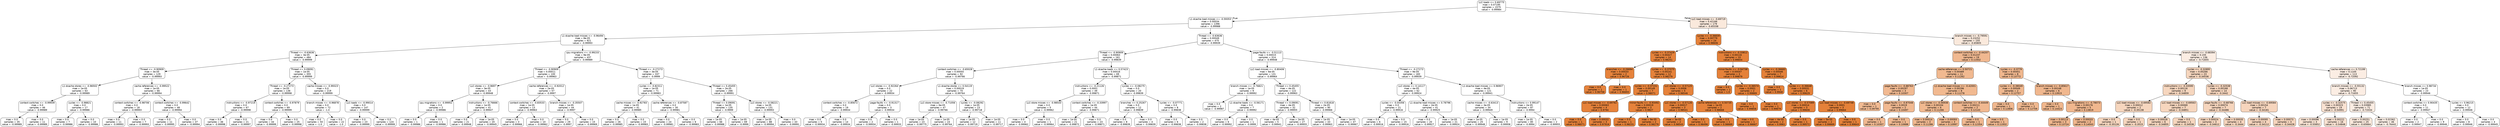 digraph Tree {
node [shape=box, style="filled, rounded", color="black", fontname=helvetica] ;
edge [fontname=helvetica] ;
0 [label="LLC-loads <= 0.69775\nmae = 0.07195\nsamples = 1575\nvalue = -0.99984", fillcolor="#e5813900"] ;
1 [label="L1-dcache-load-misses <= -0.59353\nmae = 0.00034\nsamples = 1396\nvalue = -0.99988", fillcolor="#e5813900"] ;
0 -> 1 [labeldistance=2.5, labelangle=45, headlabel="True"] ;
2 [label="L1-dcache-load-misses <= -0.96494\nmae = 8e-05\nsamples = 921\nvalue = -0.99993", fillcolor="#e5813900"] ;
1 -> 2 ;
3 [label="Thread <= -0.63636\nmae = 3e-05\nsamples = 484\nvalue = -0.99999", fillcolor="#e5813900"] ;
2 -> 3 ;
4 [label="Thread <= -0.90909\nmae = 3e-05\nsamples = 129\nvalue = -0.99993", fillcolor="#e5813900"] ;
3 -> 4 ;
5 [label="L1-dcache-stores <= -0.96502\nmae = 1e-05\nsamples = 63\nvalue = -0.99989", fillcolor="#e5813900"] ;
4 -> 5 ;
6 [label="context-switches <= -0.99939\nmae = 0.0\nsamples = 46\nvalue = -0.99989", fillcolor="#e5813900"] ;
5 -> 6 ;
7 [label="mae = 0.0\nsamples = 35\nvalue = -0.99989", fillcolor="#e5813900"] ;
6 -> 7 ;
8 [label="mae = 0.0\nsamples = 11\nvalue = -0.99989", fillcolor="#e5813900"] ;
6 -> 8 ;
9 [label="cycles <= -0.98821\nmae = 0.0\nsamples = 17\nvalue = -0.99986", fillcolor="#e5813900"] ;
5 -> 9 ;
10 [label="mae = 0.0\nsamples = 7\nvalue = -0.99986", fillcolor="#e5813900"] ;
9 -> 10 ;
11 [label="mae = 0.0\nsamples = 10\nvalue = -0.99986", fillcolor="#e5813900"] ;
9 -> 11 ;
12 [label="cache-references <= -0.99522\nmae = 1e-05\nsamples = 66\nvalue = -0.99994", fillcolor="#e5813900"] ;
4 -> 12 ;
13 [label="context-switches <= -0.98706\nmae = 0.0\nsamples = 18\nvalue = -0.99993", fillcolor="#e5813900"] ;
12 -> 13 ;
14 [label="mae = 0.0\nsamples = 11\nvalue = -0.99993", fillcolor="#e5813900"] ;
13 -> 14 ;
15 [label="mae = 0.0\nsamples = 7\nvalue = -0.99993", fillcolor="#e5813900"] ;
13 -> 15 ;
16 [label="context-switches <= -0.99642\nmae = 0.0\nsamples = 48\nvalue = -0.99994", fillcolor="#e5813900"] ;
12 -> 16 ;
17 [label="mae = 0.0\nsamples = 11\nvalue = -0.99995", fillcolor="#e5813900"] ;
16 -> 17 ;
18 [label="mae = 0.0\nsamples = 37\nvalue = -0.99994", fillcolor="#e5813900"] ;
16 -> 18 ;
19 [label="Thread <= 0.09091\nmae = 1e-05\nsamples = 355\nvalue = -0.99999", fillcolor="#e5813900"] ;
3 -> 19 ;
20 [label="Thread <= -0.27273\nmae = 1e-05\nsamples = 136\nvalue = -0.99998", fillcolor="#e5813900"] ;
19 -> 20 ;
21 [label="instructions <= -0.97219\nmae = 0.0\nsamples = 67\nvalue = -0.99998", fillcolor="#e5813900"] ;
20 -> 21 ;
22 [label="mae = 0.0\nsamples = 46\nvalue = -0.99998", fillcolor="#e5813900"] ;
21 -> 22 ;
23 [label="mae = 0.0\nsamples = 21\nvalue = -0.99997", fillcolor="#e5813900"] ;
21 -> 23 ;
24 [label="context-switches <= -0.97879\nmae = 0.0\nsamples = 69\nvalue = -0.99999", fillcolor="#e5813900"] ;
20 -> 24 ;
25 [label="mae = 0.0\nsamples = 44\nvalue = -0.99999", fillcolor="#e5813900"] ;
24 -> 25 ;
26 [label="mae = 0.0\nsamples = 25\nvalue = -0.99998", fillcolor="#e5813900"] ;
24 -> 26 ;
27 [label="cache-misses <= -0.99323\nmae = 0.0\nsamples = 219\nvalue = -0.99999", fillcolor="#e5813900"] ;
19 -> 27 ;
28 [label="branch-misses <= -0.96878\nmae = 0.0\nsamples = 72\nvalue = -1.0", fillcolor="#e5813900"] ;
27 -> 28 ;
29 [label="mae = 0.0\nsamples = 50\nvalue = -1.0", fillcolor="#e5813900"] ;
28 -> 29 ;
30 [label="mae = 0.0\nsamples = 22\nvalue = -1.0", fillcolor="#e5813900"] ;
28 -> 30 ;
31 [label="LLC-loads <= -0.99014\nmae = 0.0\nsamples = 147\nvalue = -0.99999", fillcolor="#e5813900"] ;
27 -> 31 ;
32 [label="mae = 0.0\nsamples = 23\nvalue = -0.99999", fillcolor="#e5813900"] ;
31 -> 32 ;
33 [label="mae = 0.0\nsamples = 124\nvalue = -0.99999", fillcolor="#e5813900"] ;
31 -> 33 ;
34 [label="cpu-migrations <= -0.99233\nmae = 9e-05\nsamples = 437\nvalue = -0.99989", fillcolor="#e5813900"] ;
2 -> 34 ;
35 [label="Thread <= -0.90909\nmae = 0.00011\nsamples = 100\nvalue = -0.99963", fillcolor="#e5813900"] ;
34 -> 35 ;
36 [label="LLC-stores <= -0.9697\nmae = 3e-05\nsamples = 43\nvalue = -0.99948", fillcolor="#e5813900"] ;
35 -> 36 ;
37 [label="cpu-migrations <= -0.99952\nmae = 0.0\nsamples = 2\nvalue = -0.99986", fillcolor="#e5813900"] ;
36 -> 37 ;
38 [label="mae = 0.0\nsamples = 1\nvalue = -0.99986", fillcolor="#e5813900"] ;
37 -> 38 ;
39 [label="mae = 0.0\nsamples = 1\nvalue = -0.99986", fillcolor="#e5813900"] ;
37 -> 39 ;
40 [label="instructions <= -0.76666\nmae = 1e-05\nsamples = 41\nvalue = -0.99947", fillcolor="#e5813900"] ;
36 -> 40 ;
41 [label="mae = 0.0\nsamples = 21\nvalue = -0.99948", fillcolor="#e5813900"] ;
40 -> 41 ;
42 [label="mae = 1e-05\nsamples = 20\nvalue = -0.99945", fillcolor="#e5813900"] ;
40 -> 42 ;
43 [label="cache-references <= -0.92012\nmae = 2e-05\nsamples = 57\nvalue = -0.9997", fillcolor="#e5813900"] ;
35 -> 43 ;
44 [label="context-switches <= -0.83533\nmae = 1e-05\nsamples = 13\nvalue = -0.99963", fillcolor="#e5813900"] ;
43 -> 44 ;
45 [label="mae = 0.0\nsamples = 3\nvalue = -0.99966", fillcolor="#e5813900"] ;
44 -> 45 ;
46 [label="mae = 0.0\nsamples = 10\nvalue = -0.99962", fillcolor="#e5813900"] ;
44 -> 46 ;
47 [label="branch-misses <= -0.35507\nmae = 1e-05\nsamples = 44\nvalue = -0.9997", fillcolor="#e5813900"] ;
43 -> 47 ;
48 [label="mae = 0.0\nsamples = 29\nvalue = -0.9997", fillcolor="#e5813900"] ;
47 -> 48 ;
49 [label="mae = 0.0\nsamples = 15\nvalue = -0.99969", fillcolor="#e5813900"] ;
47 -> 49 ;
50 [label="Thread <= -0.27273\nmae = 3e-05\nsamples = 337\nvalue = -0.9999", fillcolor="#e5813900"] ;
34 -> 50 ;
51 [label="cycles <= -0.82311\nmae = 1e-05\nsamples = 71\nvalue = -0.99983", fillcolor="#e5813900"] ;
50 -> 51 ;
52 [label="cache-misses <= -0.92783\nmae = 1e-05\nsamples = 41\nvalue = -0.99985", fillcolor="#e5813900"] ;
51 -> 52 ;
53 [label="mae = 0.0\nsamples = 26\nvalue = -0.99985", fillcolor="#e5813900"] ;
52 -> 53 ;
54 [label="mae = 0.0\nsamples = 15\nvalue = -0.99983", fillcolor="#e5813900"] ;
52 -> 54 ;
55 [label="cache-references <= -0.87587\nmae = 0.0\nsamples = 30\nvalue = -0.99981", fillcolor="#e5813900"] ;
51 -> 55 ;
56 [label="mae = 0.0\nsamples = 24\nvalue = -0.99981", fillcolor="#e5813900"] ;
55 -> 56 ;
57 [label="mae = 0.0\nsamples = 6\nvalue = -0.99983", fillcolor="#e5813900"] ;
55 -> 57 ;
58 [label="Thread <= 0.45455\nmae = 2e-05\nsamples = 266\nvalue = -0.99991", fillcolor="#e5813900"] ;
50 -> 58 ;
59 [label="Thread <= 0.09091\nmae = 1e-05\nsamples = 135\nvalue = -0.9999", fillcolor="#e5813900"] ;
58 -> 59 ;
60 [label="mae = 1e-05\nsamples = 66\nvalue = -0.99988", fillcolor="#e5813900"] ;
59 -> 60 ;
61 [label="mae = 1e-05\nsamples = 69\nvalue = -0.9999", fillcolor="#e5813900"] ;
59 -> 61 ;
62 [label="LLC-stores <= -0.58221\nmae = 1e-05\nsamples = 131\nvalue = -0.99993", fillcolor="#e5813900"] ;
58 -> 62 ;
63 [label="mae = 1e-05\nsamples = 88\nvalue = -0.99994", fillcolor="#e5813900"] ;
62 -> 63 ;
64 [label="mae = 0.0\nsamples = 43\nvalue = -0.99991", fillcolor="#e5813900"] ;
62 -> 64 ;
65 [label="Thread <= -0.63636\nmae = 0.00049\nsamples = 475\nvalue = -0.99939", fillcolor="#e5813900"] ;
1 -> 65 ;
66 [label="Thread <= -0.90909\nmae = 0.00063\nsamples = 161\nvalue = -0.99839", fillcolor="#e5813900"] ;
65 -> 66 ;
67 [label="context-switches <= -0.65028\nmae = 0.00055\nsamples = 92\nvalue = -0.99766", fillcolor="#e5813900"] ;
66 -> 67 ;
68 [label="LLC-stores <= -0.92264\nmae = 0.0\nsamples = 22\nvalue = -0.99934", fillcolor="#e5813900"] ;
67 -> 68 ;
69 [label="context-switches <= -0.85672\nmae = 0.0\nsamples = 19\nvalue = -0.99934", fillcolor="#e5813900"] ;
68 -> 69 ;
70 [label="mae = 0.0\nsamples = 5\nvalue = -0.99934", fillcolor="#e5813900"] ;
69 -> 70 ;
71 [label="mae = 0.0\nsamples = 14\nvalue = -0.99934", fillcolor="#e5813900"] ;
69 -> 71 ;
72 [label="page-faults <= -0.91317\nmae = 0.0\nsamples = 3\nvalue = -0.99934", fillcolor="#e5813900"] ;
68 -> 72 ;
73 [label="mae = 0.0\nsamples = 2\nvalue = -0.99934", fillcolor="#e5813900"] ;
72 -> 73 ;
74 [label="mae = 0.0\nsamples = 1\nvalue = -0.99933", fillcolor="#e5813900"] ;
72 -> 74 ;
75 [label="L1-dcache-stores <= 0.54119\nmae = 0.00019\nsamples = 70\nvalue = -0.99764", fillcolor="#e5813900"] ;
67 -> 75 ;
76 [label="LLC-store-misses <= -0.71056\nmae = 6e-05\nsamples = 47\nvalue = -0.99766", fillcolor="#e5813900"] ;
75 -> 76 ;
77 [label="mae = 1e-05\nsamples = 23\nvalue = -0.99775", fillcolor="#e5813900"] ;
76 -> 77 ;
78 [label="mae = 1e-05\nsamples = 24\nvalue = -0.99764", fillcolor="#e5813900"] ;
76 -> 78 ;
79 [label="cycles <= -0.08292\nmae = 1e-05\nsamples = 23\nvalue = -0.99718", fillcolor="#e5813900"] ;
75 -> 79 ;
80 [label="mae = 1e-05\nsamples = 12\nvalue = -0.99719", fillcolor="#e5813900"] ;
79 -> 80 ;
81 [label="mae = 1e-05\nsamples = 11\nvalue = -0.99717", fillcolor="#e5813900"] ;
79 -> 81 ;
82 [label="L1-dcache-loads <= 0.57423\nmae = 0.00016\nsamples = 69\nvalue = -0.99871", fillcolor="#e5813900"] ;
66 -> 82 ;
83 [label="instructions <= -0.21126\nmae = 0.0001\nsamples = 49\nvalue = -0.99871", fillcolor="#e5813900"] ;
82 -> 83 ;
84 [label="LLC-store-misses <= -0.98543\nmae = 0.0\nsamples = 5\nvalue = -0.99962", fillcolor="#e5813900"] ;
83 -> 84 ;
85 [label="mae = 0.0\nsamples = 4\nvalue = -0.99962", fillcolor="#e5813900"] ;
84 -> 85 ;
86 [label="mae = 0.0\nsamples = 1\nvalue = -0.99964", fillcolor="#e5813900"] ;
84 -> 86 ;
87 [label="context-switches <= -0.33997\nmae = 1e-05\nsamples = 44\nvalue = -0.99871", fillcolor="#e5813900"] ;
83 -> 87 ;
88 [label="mae = 1e-05\nsamples = 21\nvalue = -0.99872", fillcolor="#e5813900"] ;
87 -> 88 ;
89 [label="mae = 0.0\nsamples = 23\nvalue = -0.99871", fillcolor="#e5813900"] ;
87 -> 89 ;
90 [label="cycles <= -0.08275\nmae = 0.0\nsamples = 20\nvalue = -0.99839", fillcolor="#e5813900"] ;
82 -> 90 ;
91 [label="branches <= 0.25267\nmae = 0.0\nsamples = 12\nvalue = -0.99839", fillcolor="#e5813900"] ;
90 -> 91 ;
92 [label="mae = 0.0\nsamples = 8\nvalue = -0.99839", fillcolor="#e5813900"] ;
91 -> 92 ;
93 [label="mae = 0.0\nsamples = 4\nvalue = -0.99839", fillcolor="#e5813900"] ;
91 -> 93 ;
94 [label="cycles <= -0.07771\nmae = 0.0\nsamples = 8\nvalue = -0.99838", fillcolor="#e5813900"] ;
90 -> 94 ;
95 [label="mae = 0.0\nsamples = 6\nvalue = -0.99838", fillcolor="#e5813900"] ;
94 -> 95 ;
96 [label="mae = 0.0\nsamples = 2\nvalue = -0.99838", fillcolor="#e5813900"] ;
94 -> 96 ;
97 [label="page-faults <= -0.51113\nmae = 0.00015\nsamples = 314\nvalue = -0.99948", fillcolor="#e5813900"] ;
65 -> 97 ;
98 [label="LLC-load-misses <= -0.80406\nmae = 6e-05\nsamples = 131\nvalue = -0.99964", fillcolor="#e5813900"] ;
97 -> 98 ;
99 [label="branch-misses <= -0.76821\nmae = 1e-05\nsamples = 9\nvalue = -0.99992", fillcolor="#e5813900"] ;
98 -> 99 ;
100 [label="mae = 0.0\nsamples = 2\nvalue = -0.99987", fillcolor="#e5813900"] ;
99 -> 100 ;
101 [label="L1-dcache-loads <= -0.56171\nmae = 0.0\nsamples = 7\nvalue = -0.99992", fillcolor="#e5813900"] ;
99 -> 101 ;
102 [label="mae = 0.0\nsamples = 6\nvalue = -0.99992", fillcolor="#e5813900"] ;
101 -> 102 ;
103 [label="mae = 0.0\nsamples = 1\nvalue = -0.9999", fillcolor="#e5813900"] ;
101 -> 103 ;
104 [label="Thread <= 0.45455\nmae = 4e-05\nsamples = 122\nvalue = -0.99963", fillcolor="#e5813900"] ;
98 -> 104 ;
105 [label="Thread <= 0.09091\nmae = 4e-05\nsamples = 32\nvalue = -0.99955", fillcolor="#e5813900"] ;
104 -> 105 ;
106 [label="mae = 4e-05\nsamples = 5\nvalue = -0.99941", fillcolor="#e5813900"] ;
105 -> 106 ;
107 [label="mae = 2e-05\nsamples = 27\nvalue = -0.99955", fillcolor="#e5813900"] ;
105 -> 107 ;
108 [label="Thread <= 0.81818\nmae = 2e-05\nsamples = 90\nvalue = -0.99966", fillcolor="#e5813900"] ;
104 -> 108 ;
109 [label="mae = 1e-05\nsamples = 43\nvalue = -0.99963", fillcolor="#e5813900"] ;
108 -> 109 ;
110 [label="mae = 1e-05\nsamples = 47\nvalue = -0.99967", fillcolor="#e5813900"] ;
108 -> 110 ;
111 [label="Thread <= -0.27273\nmae = 9e-05\nsamples = 183\nvalue = -0.99939", fillcolor="#e5813900"] ;
97 -> 111 ;
112 [label="LLC-stores <= 0.14117\nmae = 4e-05\nsamples = 62\nvalue = -0.99924", fillcolor="#e5813900"] ;
111 -> 112 ;
113 [label="cycles <= -0.04356\nmae = 0.0\nsamples = 21\nvalue = -0.99916", fillcolor="#e5813900"] ;
112 -> 113 ;
114 [label="mae = 0.0\nsamples = 6\nvalue = -0.99916", fillcolor="#e5813900"] ;
113 -> 114 ;
115 [label="mae = 0.0\nsamples = 15\nvalue = -0.99916", fillcolor="#e5813900"] ;
113 -> 115 ;
116 [label="L1-dcache-load-misses <= 0.78796\nmae = 2e-05\nsamples = 41\nvalue = -0.99925", fillcolor="#e5813900"] ;
112 -> 116 ;
117 [label="mae = 0.0\nsamples = 20\nvalue = -0.99927", fillcolor="#e5813900"] ;
116 -> 117 ;
118 [label="mae = 1e-05\nsamples = 21\nvalue = -0.99924", fillcolor="#e5813900"] ;
116 -> 118 ;
119 [label="L1-dcache-load-misses <= 0.96907\nmae = 4e-05\nsamples = 121\nvalue = -0.99941", fillcolor="#e5813900"] ;
111 -> 119 ;
120 [label="cache-misses <= -0.63413\nmae = 3e-05\nsamples = 34\nvalue = -0.99949", fillcolor="#e5813900"] ;
119 -> 120 ;
121 [label="mae = 1e-05\nsamples = 25\nvalue = -0.99948", fillcolor="#e5813900"] ;
120 -> 121 ;
122 [label="mae = 1e-05\nsamples = 9\nvalue = -0.99958", fillcolor="#e5813900"] ;
120 -> 122 ;
123 [label="instructions <= 0.99147\nmae = 2e-05\nsamples = 87\nvalue = -0.9994", fillcolor="#e5813900"] ;
119 -> 123 ;
124 [label="mae = 1e-05\nsamples = 85\nvalue = -0.9994", fillcolor="#e5813900"] ;
123 -> 124 ;
125 [label="mae = 0.0\nsamples = 2\nvalue = -0.99955", fillcolor="#e5813900"] ;
123 -> 125 ;
126 [label="LLC-load-misses <= -0.69719\nmae = 0.42166\nsamples = 179\nvalue = -0.65338", fillcolor="#e581392c"] ;
0 -> 126 [labeldistance=2.5, labelangle=-45, headlabel="False"] ;
127 [label="cycles <= -0.36839\nmae = 0.00779\nsamples = 24\nvalue = 0.98606", fillcolor="#e58139fd"] ;
126 -> 127 ;
128 [label="cycles <= -0.37429\nmae = 0.00427\nsamples = 14\nvalue = 0.98251", fillcolor="#e58139fd"] ;
127 -> 128 ;
129 [label="branches <= -0.26694\nmae = 0.00033\nsamples = 2\nvalue = 0.96726", fillcolor="#e58139fb"] ;
128 -> 129 ;
130 [label="mae = 0.0\nsamples = 1\nvalue = 0.96758", fillcolor="#e58139fb"] ;
129 -> 130 ;
131 [label="mae = 0.0\nsamples = 1\nvalue = 0.96693", fillcolor="#e58139fb"] ;
129 -> 131 ;
132 [label="cycles <= -0.37075\nmae = 0.00241\nsamples = 12\nvalue = 0.98279", fillcolor="#e58139fd"] ;
128 -> 132 ;
133 [label="cycles <= -0.37151\nmae = 0.00149\nsamples = 7\nvalue = 0.98071", fillcolor="#e58139fd"] ;
132 -> 133 ;
134 [label="LLC-load-misses <= -0.69762\nmae = 0.00063\nsamples = 4\nvalue = 0.9794", fillcolor="#e58139fc"] ;
133 -> 134 ;
135 [label="mae = 0.0\nsamples = 1\nvalue = 0.98071", fillcolor="#e58139fd"] ;
134 -> 135 ;
136 [label="mae = 0.00032\nsamples = 3\nvalue = 0.97916", fillcolor="#e58139fc"] ;
134 -> 136 ;
137 [label="minor-faults <= -0.93492\nmae = 0.00019\nsamples = 3\nvalue = 0.9827", fillcolor="#e58139fd"] ;
133 -> 137 ;
138 [label="mae = 0.0\nsamples = 1\nvalue = 0.98231", fillcolor="#e58139fd"] ;
137 -> 138 ;
139 [label="mae = 9e-05\nsamples = 2\nvalue = 0.98279", fillcolor="#e58139fd"] ;
137 -> 139 ;
140 [label="LLC-stores <= -0.57125\nmae = 0.0006\nsamples = 5\nvalue = 0.98546", fillcolor="#e58139fd"] ;
132 -> 140 ;
141 [label="LLC-stores <= -0.57126\nmae = 0.00017\nsamples = 3\nvalue = 0.98541", fillcolor="#e58139fd"] ;
140 -> 141 ;
142 [label="mae = 3e-05\nsamples = 2\nvalue = 0.98543", fillcolor="#e58139fd"] ;
141 -> 142 ;
143 [label="mae = 0.0\nsamples = 1\nvalue = 0.98496", fillcolor="#e58139fd"] ;
141 -> 143 ;
144 [label="cache-references <= 0.50735\nmae = 1e-05\nsamples = 2\nvalue = 0.98668", fillcolor="#e58139fd"] ;
140 -> 144 ;
145 [label="mae = 0.0\nsamples = 1\nvalue = 0.98669", fillcolor="#e58139fd"] ;
144 -> 145 ;
146 [label="mae = 0.0\nsamples = 1\nvalue = 0.98667", fillcolor="#e58139fd"] ;
144 -> 146 ;
147 [label="instructions <= -0.33812\nmae = 0.00116\nsamples = 10\nvalue = 0.99654", fillcolor="#e58139ff"] ;
127 -> 147 ;
148 [label="minor-faults <= -0.94738\nmae = 0.00047\nsamples = 3\nvalue = 0.99879", fillcolor="#e58139ff"] ;
147 -> 148 ;
149 [label="mae = 0.0\nsamples = 1\nvalue = 1.0", fillcolor="#e58139ff"] ;
148 -> 149 ;
150 [label="cycles <= -0.36574\nmae = 0.0001\nsamples = 2\nvalue = 0.99869", fillcolor="#e58139ff"] ;
148 -> 150 ;
151 [label="mae = 0.0\nsamples = 1\nvalue = 0.99858", fillcolor="#e58139ff"] ;
150 -> 151 ;
152 [label="mae = 0.0\nsamples = 1\nvalue = 0.99879", fillcolor="#e58139ff"] ;
150 -> 152 ;
153 [label="cycles <= -0.36683\nmae = 0.00046\nsamples = 7\nvalue = 0.99614", fillcolor="#e58139ff"] ;
147 -> 153 ;
154 [label="mae = 0.0\nsamples = 1\nvalue = 0.9948", fillcolor="#e58139fe"] ;
153 -> 154 ;
155 [label="cycles <= -0.36648\nmae = 0.00031\nsamples = 6\nvalue = 0.99629", fillcolor="#e58139ff"] ;
153 -> 155 ;
156 [label="LLC-stores <= -0.57089\nmae = 0.00014\nsamples = 3\nvalue = 0.99606", fillcolor="#e58139fe"] ;
155 -> 156 ;
157 [label="mae = 4e-05\nsamples = 2\nvalue = 0.9961", fillcolor="#e58139ff"] ;
156 -> 157 ;
158 [label="mae = 0.0\nsamples = 1\nvalue = 0.99572", fillcolor="#e58139fe"] ;
156 -> 158 ;
159 [label="LLC-load-misses <= -0.69748\nmae = 0.0001\nsamples = 3\nvalue = 0.99664", fillcolor="#e58139ff"] ;
155 -> 159 ;
160 [label="mae = 5e-05\nsamples = 2\nvalue = 0.99669", fillcolor="#e58139ff"] ;
159 -> 160 ;
161 [label="mae = 0.0\nsamples = 1\nvalue = 0.99643", fillcolor="#e58139ff"] ;
159 -> 161 ;
162 [label="branch-misses <= -0.79591\nmae = 0.23252\nsamples = 155\nvalue = -0.65805", fillcolor="#e581392c"] ;
126 -> 162 ;
163 [label="context-switches <= -0.44207\nmae = 0.01237\nsamples = 19\nvalue = 0.11932", fillcolor="#e581398f"] ;
162 -> 163 ;
164 [label="cache-references <= 0.50721\nmae = 0.00489\nsamples = 11\nvalue = 0.11262", fillcolor="#e581398e"] ;
163 -> 164 ;
165 [label="page-faults <= -0.88763\nmae = 0.00297\nsamples = 3\nvalue = 0.10307", fillcolor="#e581398d"] ;
164 -> 165 ;
166 [label="mae = 0.0\nsamples = 1\nvalue = 0.09795", fillcolor="#e581398c"] ;
165 -> 166 ;
167 [label="page-faults <= -0.87048\nmae = 0.0019\nsamples = 2\nvalue = 0.10497", fillcolor="#e581398d"] ;
165 -> 167 ;
168 [label="mae = 0.0\nsamples = 1\nvalue = 0.10307", fillcolor="#e581398d"] ;
167 -> 168 ;
169 [label="mae = 0.0\nsamples = 1\nvalue = 0.10688", fillcolor="#e581398d"] ;
167 -> 169 ;
170 [label="L1-dcache-load-misses <= -0.42001\nmae = 0.00296\nsamples = 8\nvalue = 0.11278", fillcolor="#e581398e"] ;
164 -> 170 ;
171 [label="LLC-stores <= -0.56938\nmae = 0.00104\nsamples = 6\nvalue = 0.11266", fillcolor="#e581398e"] ;
170 -> 171 ;
172 [label="mae = 0.00014\nsamples = 3\nvalue = 0.11286", fillcolor="#e581398e"] ;
171 -> 172 ;
173 [label="mae = 0.00093\nsamples = 3\nvalue = 0.10997", fillcolor="#e581398e"] ;
171 -> 173 ;
174 [label="context-switches <= -0.44449\nmae = 0.00211\nsamples = 2\nvalue = 0.12143", fillcolor="#e581398f"] ;
170 -> 174 ;
175 [label="mae = 0.0\nsamples = 1\nvalue = 0.12354", fillcolor="#e581398f"] ;
174 -> 175 ;
176 [label="mae = 0.0\nsamples = 1\nvalue = 0.11932", fillcolor="#e581398f"] ;
174 -> 176 ;
177 [label="cycles <= -0.3779\nmae = 0.00451\nsamples = 8\nvalue = 0.13772", fillcolor="#e5813991"] ;
163 -> 177 ;
178 [label="cycles <= -0.38049\nmae = 0.00049\nsamples = 2\nvalue = 0.12757", fillcolor="#e5813990"] ;
177 -> 178 ;
179 [label="mae = 0.0\nsamples = 1\nvalue = 0.12806", fillcolor="#e5813990"] ;
178 -> 179 ;
180 [label="mae = 0.0\nsamples = 1\nvalue = 0.12709", fillcolor="#e5813990"] ;
178 -> 180 ;
181 [label="branch-misses <= -0.85617\nmae = 0.00248\nsamples = 6\nvalue = 0.13915", fillcolor="#e5813991"] ;
177 -> 181 ;
182 [label="mae = 0.0\nsamples = 1\nvalue = 0.14423", fillcolor="#e5813992"] ;
181 -> 182 ;
183 [label="cpu-migrations <= -0.78073\nmae = 0.00176\nsamples = 5\nvalue = 0.13819", fillcolor="#e5813991"] ;
181 -> 183 ;
184 [label="mae = 0.00113\nsamples = 3\nvalue = 0.13724", fillcolor="#e5813991"] ;
183 -> 184 ;
185 [label="mae = 0.00033\nsamples = 2\nvalue = 0.14043", fillcolor="#e5813991"] ;
183 -> 185 ;
186 [label="branch-misses <= -0.68394\nmae = 0.155\nsamples = 136\nvalue = -0.71655", fillcolor="#e5813924"] ;
162 -> 186 ;
187 [label="cycles <= -0.32895\nmae = 0.00266\nsamples = 23\nvalue = -0.34536", fillcolor="#e5813953"] ;
186 -> 187 ;
188 [label="instructions <= -0.33595\nmae = 0.00116\nsamples = 9\nvalue = -0.34859", fillcolor="#e5813953"] ;
187 -> 188 ;
189 [label="LLC-load-misses <= -0.69582\nmae = 0.00012\nsamples = 2\nvalue = -0.35138", fillcolor="#e5813953"] ;
188 -> 189 ;
190 [label="mae = 0.0\nsamples = 1\nvalue = -0.35126", fillcolor="#e5813953"] ;
189 -> 190 ;
191 [label="mae = 0.0\nsamples = 1\nvalue = -0.3515", fillcolor="#e5813953"] ;
189 -> 191 ;
192 [label="LLC-load-misses <= -0.69563\nmae = 0.00069\nsamples = 7\nvalue = -0.34851", fillcolor="#e5813953"] ;
188 -> 192 ;
193 [label="mae = 0.00028\nsamples = 6\nvalue = -0.34855", fillcolor="#e5813953"] ;
192 -> 193 ;
194 [label="mae = 0.0\nsamples = 1\nvalue = -0.34536", fillcolor="#e5813953"] ;
192 -> 194 ;
195 [label="cycles <= -0.32538\nmae = 0.00168\nsamples = 14\nvalue = -0.3442", fillcolor="#e5813954"] ;
187 -> 195 ;
196 [label="page-faults <= -0.68766\nmae = 0.00074\nsamples = 7\nvalue = -0.34486", fillcolor="#e5813954"] ;
195 -> 196 ;
197 [label="mae = 0.00024\nsamples = 3\nvalue = -0.34612", fillcolor="#e5813953"] ;
196 -> 197 ;
198 [label="mae = 0.00035\nsamples = 4\nvalue = -0.3444", fillcolor="#e5813954"] ;
196 -> 198 ;
199 [label="LLC-load-misses <= -0.69584\nmae = 0.00154\nsamples = 7\nvalue = -0.34181", fillcolor="#e5813954"] ;
195 -> 199 ;
200 [label="mae = 0.00095\nsamples = 4\nvalue = -0.34112", fillcolor="#e5813954"] ;
199 -> 200 ;
201 [label="mae = 0.00073\nsamples = 3\nvalue = -0.34428", fillcolor="#e5813954"] ;
199 -> 201 ;
202 [label="cache-references <= 0.72199\nmae = 0.1105\nsamples = 113\nvalue = -0.72092", fillcolor="#e5813924"] ;
186 -> 202 ;
203 [label="branch-misses <= -0.55132\nmae = 0.06713\nsamples = 90\nvalue = -0.71655", fillcolor="#e5813924"] ;
202 -> 203 ;
204 [label="cycles <= -0.32575\nmae = 0.00323\nsamples = 19\nvalue = -0.54991", fillcolor="#e5813939"] ;
203 -> 204 ;
205 [label="mae = 0.00096\nsamples = 3\nvalue = -0.55852", fillcolor="#e5813938"] ;
204 -> 205 ;
206 [label="mae = 0.00222\nsamples = 16\nvalue = -0.54848", fillcolor="#e581393a"] ;
204 -> 206 ;
207 [label="Thread <= 0.45455\nmae = 0.03985\nsamples = 71\nvalue = -0.72034", fillcolor="#e5813924"] ;
203 -> 207 ;
208 [label="mae = 0.00251\nsamples = 25\nvalue = -0.65664", fillcolor="#e581392c"] ;
207 -> 208 ;
209 [label="mae = 0.02362\nsamples = 46\nvalue = -0.76442", fillcolor="#e581391e"] ;
207 -> 209 ;
210 [label="branch-misses <= 0.98734\nmae = 1e-05\nsamples = 23\nvalue = -0.99946", fillcolor="#e5813900"] ;
202 -> 210 ;
211 [label="context-switches <= 0.90435\nmae = 0.0\nsamples = 11\nvalue = -0.99947", fillcolor="#e5813900"] ;
210 -> 211 ;
212 [label="mae = 0.0\nsamples = 2\nvalue = -0.99947", fillcolor="#e5813900"] ;
211 -> 212 ;
213 [label="mae = 0.0\nsamples = 9\nvalue = -0.99946", fillcolor="#e5813900"] ;
211 -> 213 ;
214 [label="cycles <= 0.96215\nmae = 0.0\nsamples = 12\nvalue = -0.99946", fillcolor="#e5813900"] ;
210 -> 214 ;
215 [label="mae = 0.0\nsamples = 8\nvalue = -0.99946", fillcolor="#e5813900"] ;
214 -> 215 ;
216 [label="mae = 0.0\nsamples = 4\nvalue = -0.99945", fillcolor="#e5813900"] ;
214 -> 216 ;
}